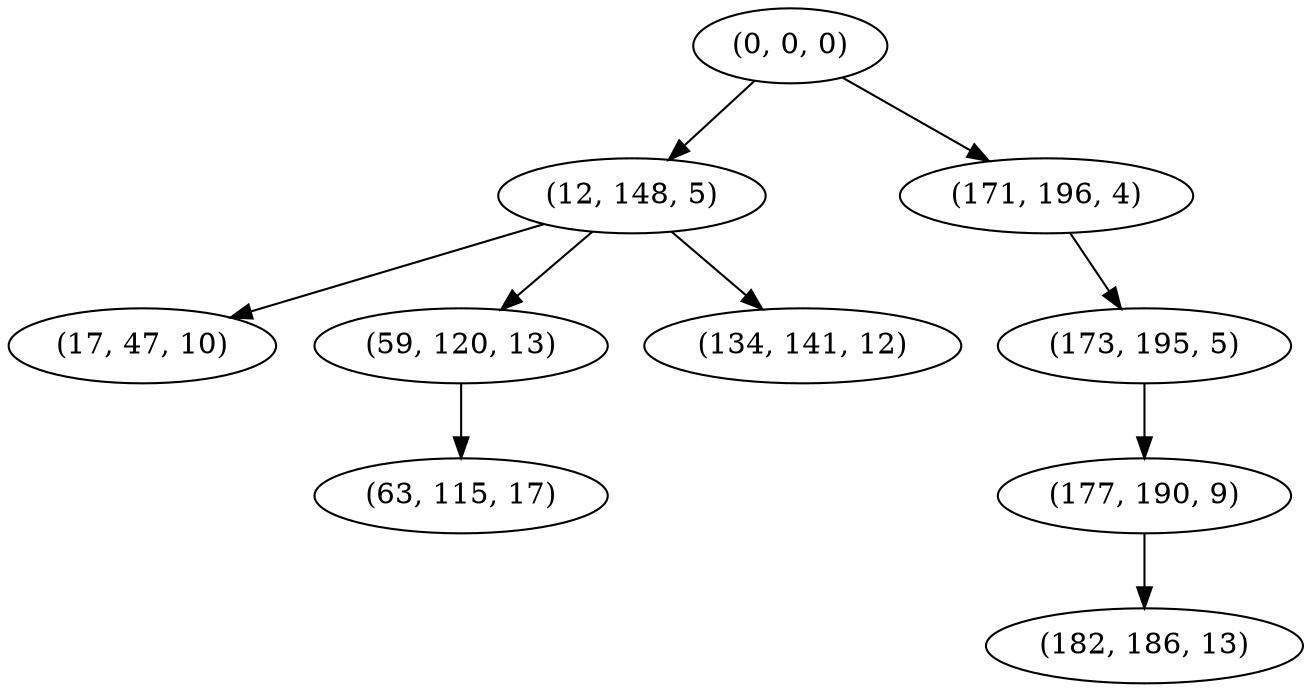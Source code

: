 digraph tree {
    "(0, 0, 0)";
    "(12, 148, 5)";
    "(17, 47, 10)";
    "(59, 120, 13)";
    "(63, 115, 17)";
    "(134, 141, 12)";
    "(171, 196, 4)";
    "(173, 195, 5)";
    "(177, 190, 9)";
    "(182, 186, 13)";
    "(0, 0, 0)" -> "(12, 148, 5)";
    "(0, 0, 0)" -> "(171, 196, 4)";
    "(12, 148, 5)" -> "(17, 47, 10)";
    "(12, 148, 5)" -> "(59, 120, 13)";
    "(12, 148, 5)" -> "(134, 141, 12)";
    "(59, 120, 13)" -> "(63, 115, 17)";
    "(171, 196, 4)" -> "(173, 195, 5)";
    "(173, 195, 5)" -> "(177, 190, 9)";
    "(177, 190, 9)" -> "(182, 186, 13)";
}
